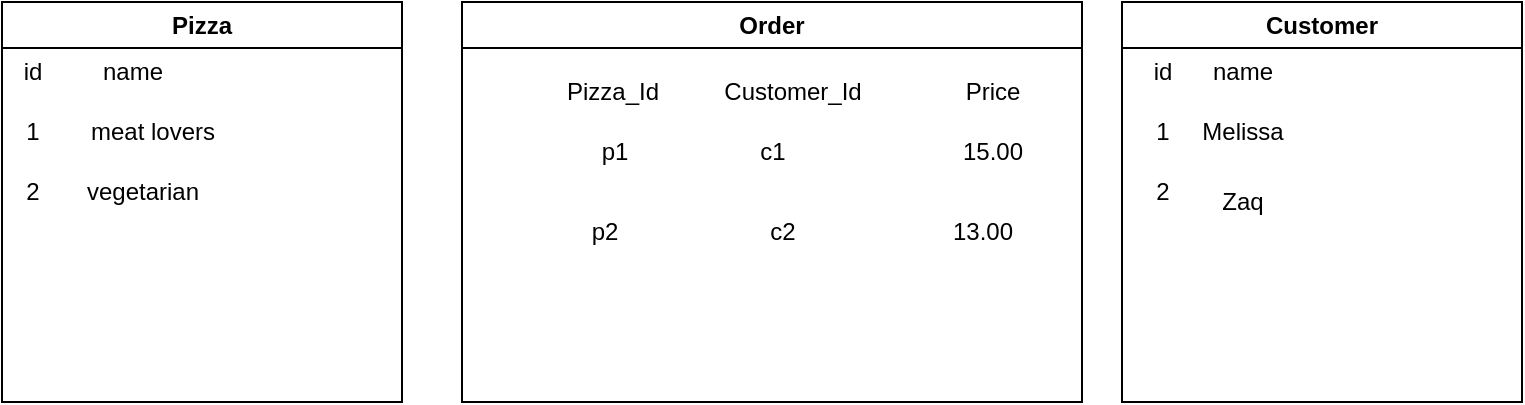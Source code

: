 <mxfile>
    <diagram id="CA5tg0KPKQhrcDMw_oEu" name="Page-1">
        <mxGraphModel dx="832" dy="563" grid="1" gridSize="10" guides="1" tooltips="1" connect="1" arrows="1" fold="1" page="1" pageScale="1" pageWidth="850" pageHeight="1100" math="0" shadow="0">
            <root>
                <mxCell id="0"/>
                <mxCell id="1" parent="0"/>
                <mxCell id="8" value="Pizza" style="swimlane;whiteSpace=wrap;html=1;" vertex="1" parent="1">
                    <mxGeometry x="30" y="130" width="200" height="200" as="geometry"/>
                </mxCell>
                <mxCell id="19" value="id" style="text;html=1;align=center;verticalAlign=middle;resizable=0;points=[];autosize=1;strokeColor=none;fillColor=none;" vertex="1" parent="8">
                    <mxGeometry y="20" width="30" height="30" as="geometry"/>
                </mxCell>
                <mxCell id="22" value="name" style="text;html=1;align=center;verticalAlign=middle;resizable=0;points=[];autosize=1;strokeColor=none;fillColor=none;" vertex="1" parent="8">
                    <mxGeometry x="40" y="20" width="50" height="30" as="geometry"/>
                </mxCell>
                <mxCell id="26" value="1" style="text;html=1;align=center;verticalAlign=middle;resizable=0;points=[];autosize=1;strokeColor=none;fillColor=none;" vertex="1" parent="8">
                    <mxGeometry y="50" width="30" height="30" as="geometry"/>
                </mxCell>
                <mxCell id="27" value="2" style="text;html=1;align=center;verticalAlign=middle;resizable=0;points=[];autosize=1;strokeColor=none;fillColor=none;" vertex="1" parent="8">
                    <mxGeometry y="80" width="30" height="30" as="geometry"/>
                </mxCell>
                <mxCell id="28" value="meat lovers" style="text;html=1;align=center;verticalAlign=middle;resizable=0;points=[];autosize=1;strokeColor=none;fillColor=none;" vertex="1" parent="8">
                    <mxGeometry x="30" y="50" width="90" height="30" as="geometry"/>
                </mxCell>
                <mxCell id="29" value="vegetarian" style="text;html=1;align=center;verticalAlign=middle;resizable=0;points=[];autosize=1;strokeColor=none;fillColor=none;" vertex="1" parent="8">
                    <mxGeometry x="30" y="80" width="80" height="30" as="geometry"/>
                </mxCell>
                <mxCell id="10" value="Customer" style="swimlane;whiteSpace=wrap;html=1;" vertex="1" parent="1">
                    <mxGeometry x="590" y="130" width="200" height="200" as="geometry"/>
                </mxCell>
                <mxCell id="23" value="id" style="text;html=1;align=center;verticalAlign=middle;resizable=0;points=[];autosize=1;strokeColor=none;fillColor=none;" vertex="1" parent="10">
                    <mxGeometry x="5" y="20" width="30" height="30" as="geometry"/>
                </mxCell>
                <mxCell id="24" value="name" style="text;html=1;align=center;verticalAlign=middle;resizable=0;points=[];autosize=1;strokeColor=none;fillColor=none;" vertex="1" parent="10">
                    <mxGeometry x="35" y="20" width="50" height="30" as="geometry"/>
                </mxCell>
                <mxCell id="30" value="1" style="text;html=1;align=center;verticalAlign=middle;resizable=0;points=[];autosize=1;strokeColor=none;fillColor=none;" vertex="1" parent="10">
                    <mxGeometry x="5" y="50" width="30" height="30" as="geometry"/>
                </mxCell>
                <mxCell id="31" value="2" style="text;html=1;align=center;verticalAlign=middle;resizable=0;points=[];autosize=1;strokeColor=none;fillColor=none;" vertex="1" parent="10">
                    <mxGeometry x="5" y="80" width="30" height="30" as="geometry"/>
                </mxCell>
                <mxCell id="33" value="Melissa" style="text;html=1;align=center;verticalAlign=middle;resizable=0;points=[];autosize=1;strokeColor=none;fillColor=none;" vertex="1" parent="10">
                    <mxGeometry x="30" y="50" width="60" height="30" as="geometry"/>
                </mxCell>
                <mxCell id="32" value="Zaq" style="text;html=1;align=center;verticalAlign=middle;resizable=0;points=[];autosize=1;strokeColor=none;fillColor=none;" vertex="1" parent="10">
                    <mxGeometry x="40" y="85" width="40" height="30" as="geometry"/>
                </mxCell>
                <mxCell id="14" value="Order" style="swimlane;whiteSpace=wrap;html=1;startSize=23;" vertex="1" parent="1">
                    <mxGeometry x="260" y="130" width="310" height="200" as="geometry"/>
                </mxCell>
                <mxCell id="17" value="Pizza_Id" style="text;html=1;align=center;verticalAlign=middle;resizable=0;points=[];autosize=1;strokeColor=none;fillColor=none;" vertex="1" parent="14">
                    <mxGeometry x="40" y="30" width="70" height="30" as="geometry"/>
                </mxCell>
                <mxCell id="18" value="Customer_Id" style="text;html=1;align=center;verticalAlign=middle;resizable=0;points=[];autosize=1;strokeColor=none;fillColor=none;" vertex="1" parent="14">
                    <mxGeometry x="120" y="30" width="90" height="30" as="geometry"/>
                </mxCell>
                <mxCell id="37" value="p1" style="text;html=1;align=center;verticalAlign=middle;resizable=0;points=[];autosize=1;strokeColor=none;fillColor=none;" vertex="1" parent="14">
                    <mxGeometry x="56" y="60" width="40" height="30" as="geometry"/>
                </mxCell>
                <mxCell id="47" value="" style="edgeStyle=none;html=1;" edge="1" parent="14" source="43" target="46">
                    <mxGeometry relative="1" as="geometry"/>
                </mxCell>
                <mxCell id="43" value="Price" style="text;html=1;align=center;verticalAlign=middle;resizable=0;points=[];autosize=1;strokeColor=none;fillColor=none;" vertex="1" parent="14">
                    <mxGeometry x="240" y="30" width="50" height="30" as="geometry"/>
                </mxCell>
                <mxCell id="38" value="c1" style="text;html=1;align=center;verticalAlign=middle;resizable=0;points=[];autosize=1;strokeColor=none;fillColor=none;" vertex="1" parent="14">
                    <mxGeometry x="135" y="60" width="40" height="30" as="geometry"/>
                </mxCell>
                <mxCell id="46" value="15.00" style="text;html=1;align=center;verticalAlign=middle;resizable=0;points=[];autosize=1;strokeColor=none;fillColor=none;" vertex="1" parent="14">
                    <mxGeometry x="240" y="60" width="50" height="30" as="geometry"/>
                </mxCell>
                <mxCell id="49" value="c2" style="text;html=1;align=center;verticalAlign=middle;resizable=0;points=[];autosize=1;strokeColor=none;fillColor=none;" vertex="1" parent="14">
                    <mxGeometry x="140" y="100" width="40" height="30" as="geometry"/>
                </mxCell>
                <mxCell id="48" value="p2" style="text;html=1;align=center;verticalAlign=middle;resizable=0;points=[];autosize=1;strokeColor=none;fillColor=none;" vertex="1" parent="14">
                    <mxGeometry x="51" y="100" width="40" height="30" as="geometry"/>
                </mxCell>
                <mxCell id="50" value="13.00" style="text;html=1;align=center;verticalAlign=middle;resizable=0;points=[];autosize=1;strokeColor=none;fillColor=none;" vertex="1" parent="14">
                    <mxGeometry x="235" y="100" width="50" height="30" as="geometry"/>
                </mxCell>
            </root>
        </mxGraphModel>
    </diagram>
</mxfile>